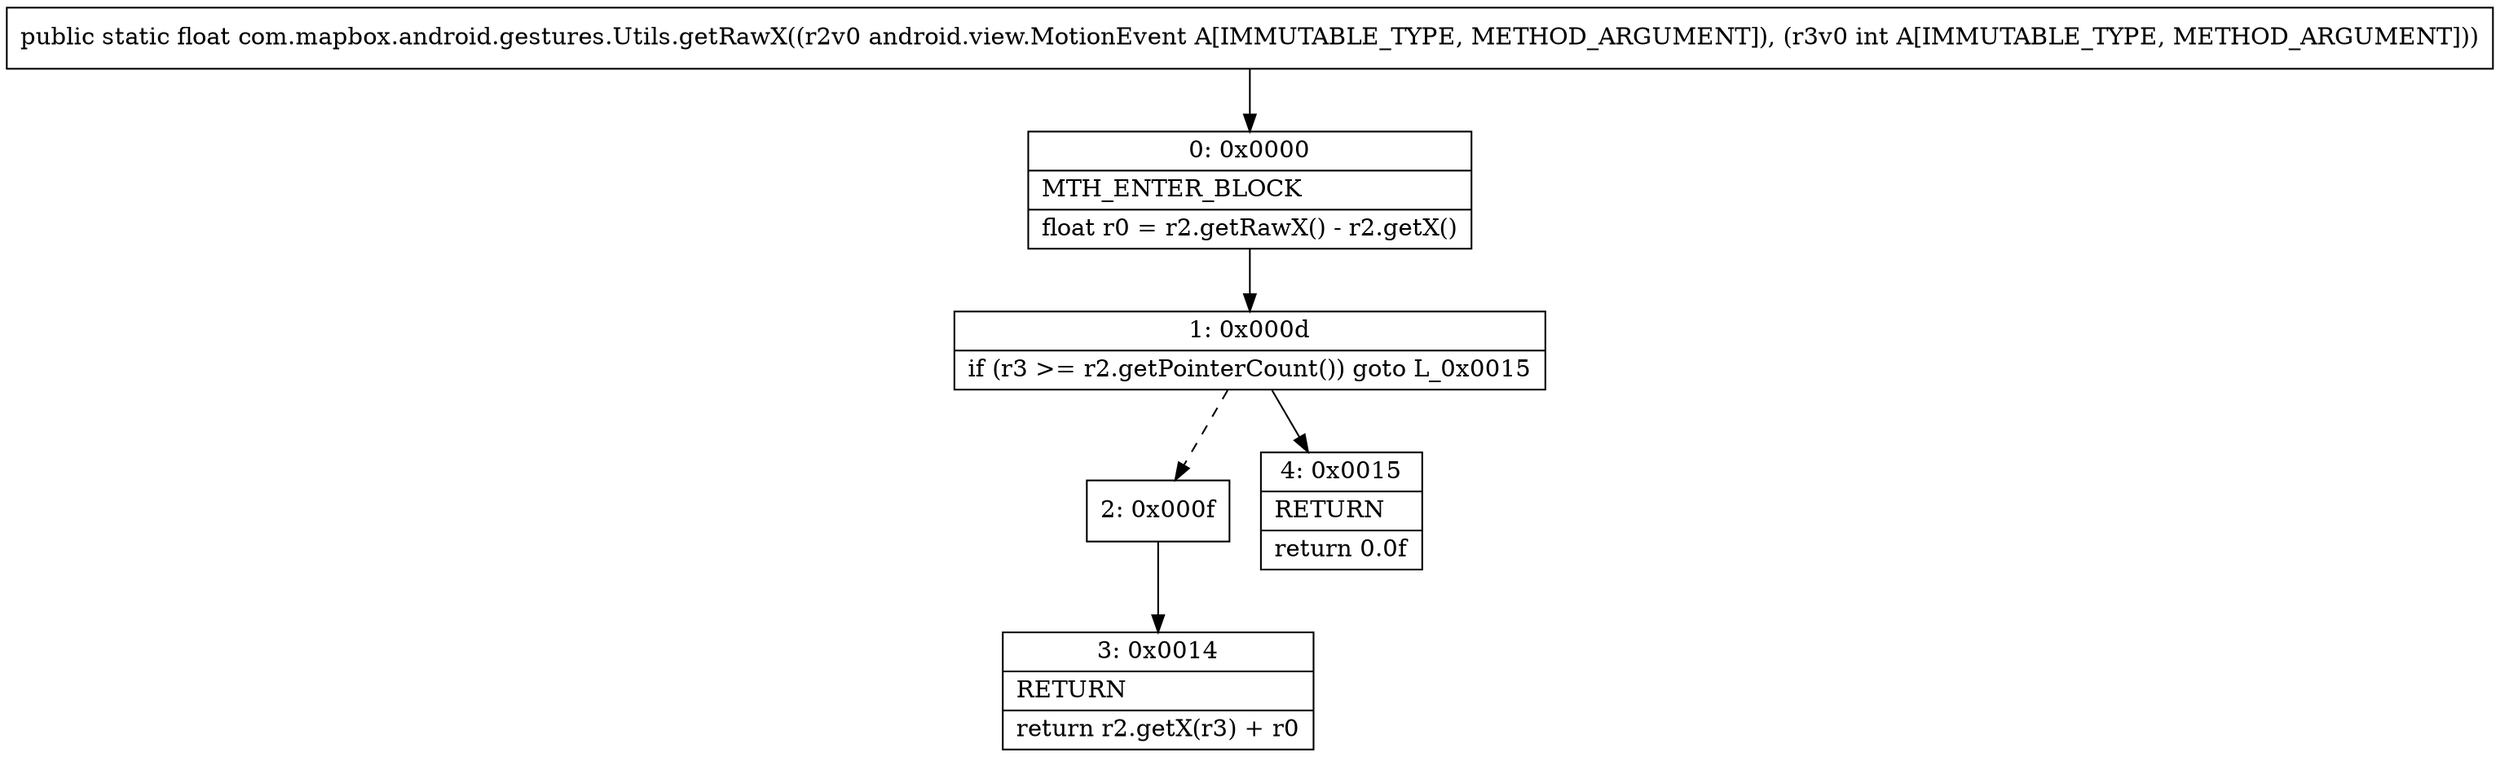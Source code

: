 digraph "CFG forcom.mapbox.android.gestures.Utils.getRawX(Landroid\/view\/MotionEvent;I)F" {
Node_0 [shape=record,label="{0\:\ 0x0000|MTH_ENTER_BLOCK\l|float r0 = r2.getRawX() \- r2.getX()\l}"];
Node_1 [shape=record,label="{1\:\ 0x000d|if (r3 \>= r2.getPointerCount()) goto L_0x0015\l}"];
Node_2 [shape=record,label="{2\:\ 0x000f}"];
Node_3 [shape=record,label="{3\:\ 0x0014|RETURN\l|return r2.getX(r3) + r0\l}"];
Node_4 [shape=record,label="{4\:\ 0x0015|RETURN\l|return 0.0f\l}"];
MethodNode[shape=record,label="{public static float com.mapbox.android.gestures.Utils.getRawX((r2v0 android.view.MotionEvent A[IMMUTABLE_TYPE, METHOD_ARGUMENT]), (r3v0 int A[IMMUTABLE_TYPE, METHOD_ARGUMENT])) }"];
MethodNode -> Node_0;
Node_0 -> Node_1;
Node_1 -> Node_2[style=dashed];
Node_1 -> Node_4;
Node_2 -> Node_3;
}


